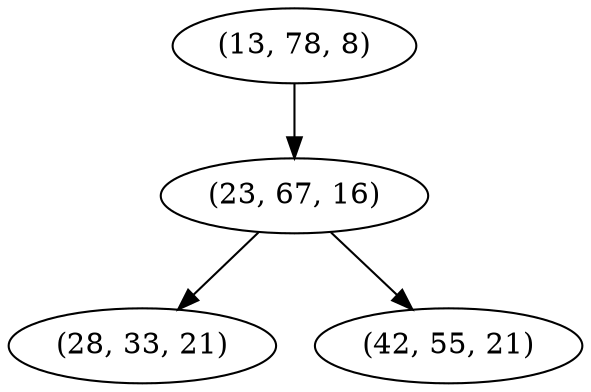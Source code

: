 digraph tree {
    "(13, 78, 8)";
    "(23, 67, 16)";
    "(28, 33, 21)";
    "(42, 55, 21)";
    "(13, 78, 8)" -> "(23, 67, 16)";
    "(23, 67, 16)" -> "(28, 33, 21)";
    "(23, 67, 16)" -> "(42, 55, 21)";
}
